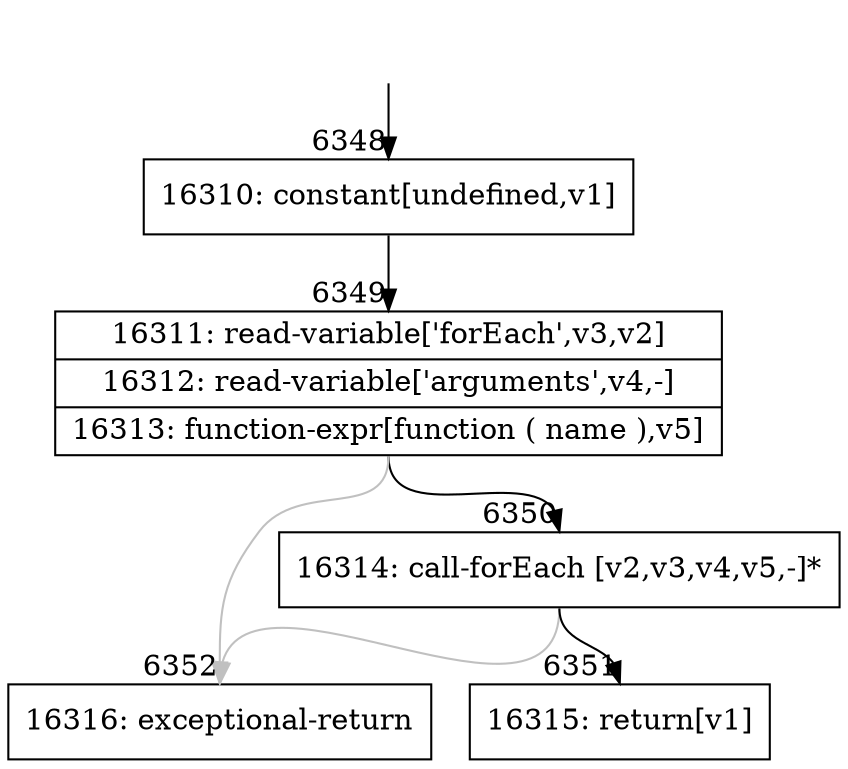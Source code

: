 digraph {
rankdir="TD"
BB_entry476[shape=none,label=""];
BB_entry476 -> BB6348 [tailport=s, headport=n, headlabel="    6348"]
BB6348 [shape=record label="{16310: constant[undefined,v1]}" ] 
BB6348 -> BB6349 [tailport=s, headport=n, headlabel="      6349"]
BB6349 [shape=record label="{16311: read-variable['forEach',v3,v2]|16312: read-variable['arguments',v4,-]|16313: function-expr[function ( name ),v5]}" ] 
BB6349 -> BB6350 [tailport=s, headport=n, headlabel="      6350"]
BB6349 -> BB6352 [tailport=s, headport=n, color=gray, headlabel="      6352"]
BB6350 [shape=record label="{16314: call-forEach [v2,v3,v4,v5,-]*}" ] 
BB6350 -> BB6351 [tailport=s, headport=n, headlabel="      6351"]
BB6350 -> BB6352 [tailport=s, headport=n, color=gray]
BB6351 [shape=record label="{16315: return[v1]}" ] 
BB6352 [shape=record label="{16316: exceptional-return}" ] 
//#$~ 10272
}
